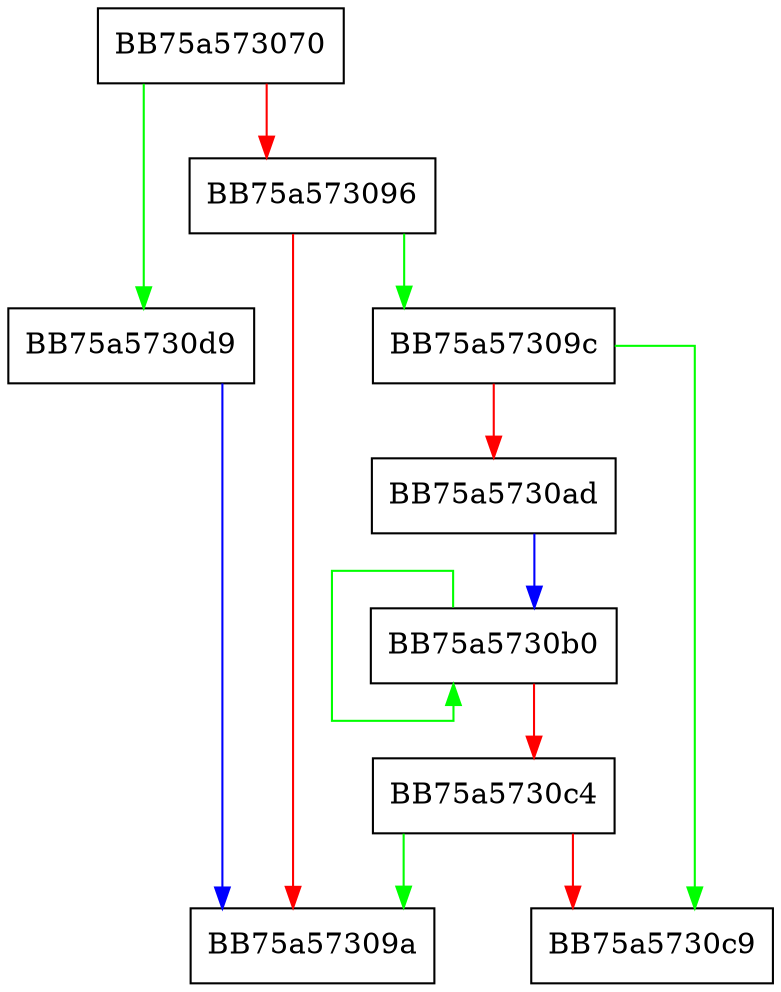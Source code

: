 digraph SSE_psrldq {
  node [shape="box"];
  graph [splines=ortho];
  BB75a573070 -> BB75a5730d9 [color="green"];
  BB75a573070 -> BB75a573096 [color="red"];
  BB75a573096 -> BB75a57309c [color="green"];
  BB75a573096 -> BB75a57309a [color="red"];
  BB75a57309c -> BB75a5730c9 [color="green"];
  BB75a57309c -> BB75a5730ad [color="red"];
  BB75a5730ad -> BB75a5730b0 [color="blue"];
  BB75a5730b0 -> BB75a5730b0 [color="green"];
  BB75a5730b0 -> BB75a5730c4 [color="red"];
  BB75a5730c4 -> BB75a57309a [color="green"];
  BB75a5730c4 -> BB75a5730c9 [color="red"];
  BB75a5730d9 -> BB75a57309a [color="blue"];
}